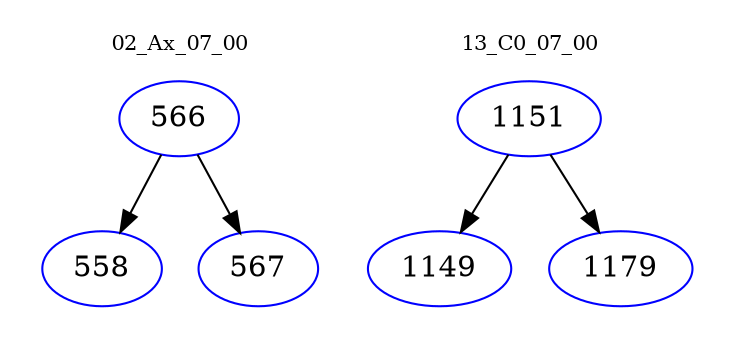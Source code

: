 digraph{
subgraph cluster_0 {
color = white
label = "02_Ax_07_00";
fontsize=10;
T0_566 [label="566", color="blue"]
T0_566 -> T0_558 [color="black"]
T0_558 [label="558", color="blue"]
T0_566 -> T0_567 [color="black"]
T0_567 [label="567", color="blue"]
}
subgraph cluster_1 {
color = white
label = "13_C0_07_00";
fontsize=10;
T1_1151 [label="1151", color="blue"]
T1_1151 -> T1_1149 [color="black"]
T1_1149 [label="1149", color="blue"]
T1_1151 -> T1_1179 [color="black"]
T1_1179 [label="1179", color="blue"]
}
}
